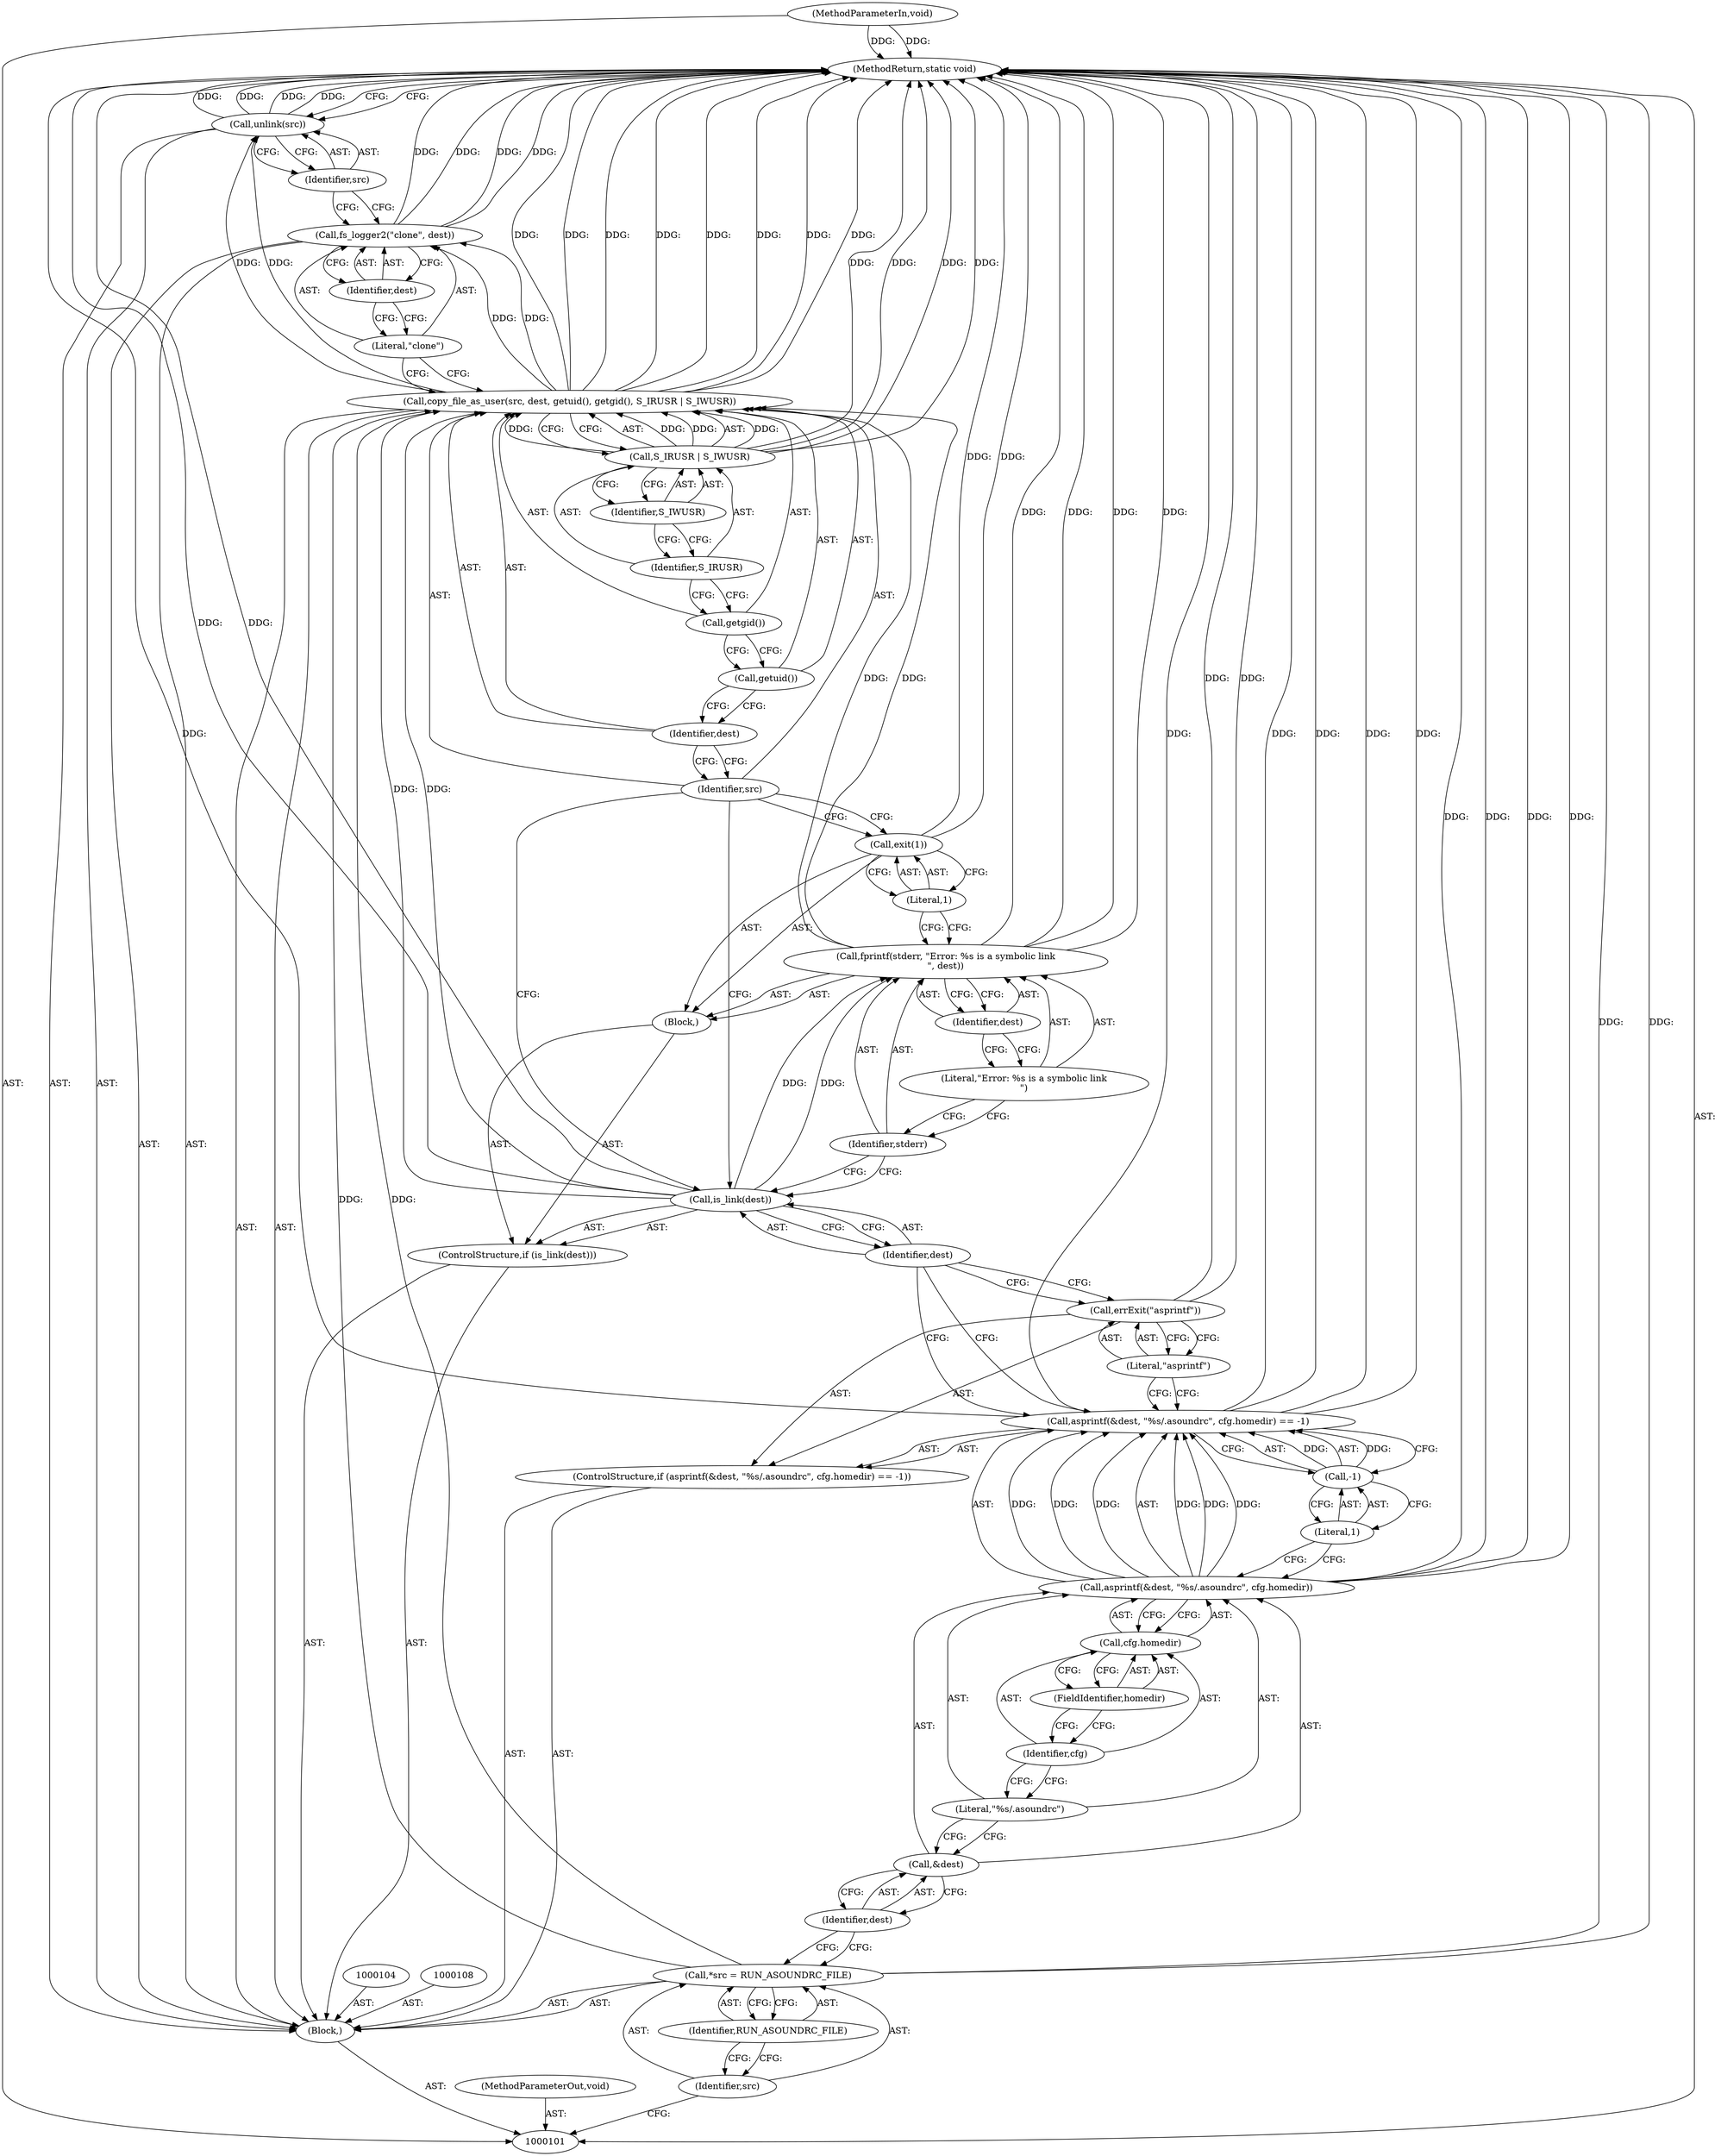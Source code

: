 digraph "0_firejail_903fd8a0789ca3cc3c21d84cd0282481515592ef" {
"1000145" [label="(MethodReturn,static void)"];
"1000102" [label="(MethodParameterIn,void)"];
"1000227" [label="(MethodParameterOut,void)"];
"1000103" [label="(Block,)"];
"1000132" [label="(Call,copy_file_as_user(src, dest, getuid(), getgid(), S_IRUSR | S_IWUSR))"];
"1000133" [label="(Identifier,src)"];
"1000134" [label="(Identifier,dest)"];
"1000135" [label="(Call,getuid())"];
"1000136" [label="(Call,getgid())"];
"1000137" [label="(Call,S_IRUSR | S_IWUSR)"];
"1000138" [label="(Identifier,S_IRUSR)"];
"1000139" [label="(Identifier,S_IWUSR)"];
"1000140" [label="(Call,fs_logger2(\"clone\", dest))"];
"1000141" [label="(Literal,\"clone\")"];
"1000142" [label="(Identifier,dest)"];
"1000143" [label="(Call,unlink(src))"];
"1000144" [label="(Identifier,src)"];
"1000107" [label="(Identifier,RUN_ASOUNDRC_FILE)"];
"1000105" [label="(Call,*src = RUN_ASOUNDRC_FILE)"];
"1000106" [label="(Identifier,src)"];
"1000112" [label="(Call,&dest)"];
"1000113" [label="(Identifier,dest)"];
"1000109" [label="(ControlStructure,if (asprintf(&dest, \"%s/.asoundrc\", cfg.homedir) == -1))"];
"1000114" [label="(Literal,\"%s/.asoundrc\")"];
"1000115" [label="(Call,cfg.homedir)"];
"1000116" [label="(Identifier,cfg)"];
"1000117" [label="(FieldIdentifier,homedir)"];
"1000118" [label="(Call,-1)"];
"1000119" [label="(Literal,1)"];
"1000110" [label="(Call,asprintf(&dest, \"%s/.asoundrc\", cfg.homedir) == -1)"];
"1000111" [label="(Call,asprintf(&dest, \"%s/.asoundrc\", cfg.homedir))"];
"1000121" [label="(Literal,\"asprintf\")"];
"1000120" [label="(Call,errExit(\"asprintf\"))"];
"1000124" [label="(Identifier,dest)"];
"1000122" [label="(ControlStructure,if (is_link(dest)))"];
"1000125" [label="(Block,)"];
"1000123" [label="(Call,is_link(dest))"];
"1000127" [label="(Identifier,stderr)"];
"1000128" [label="(Literal,\"Error: %s is a symbolic link\n\")"];
"1000126" [label="(Call,fprintf(stderr, \"Error: %s is a symbolic link\n\", dest))"];
"1000129" [label="(Identifier,dest)"];
"1000130" [label="(Call,exit(1))"];
"1000131" [label="(Literal,1)"];
"1000145" -> "1000101"  [label="AST: "];
"1000145" -> "1000143"  [label="CFG: "];
"1000140" -> "1000145"  [label="DDG: "];
"1000140" -> "1000145"  [label="DDG: "];
"1000105" -> "1000145"  [label="DDG: "];
"1000143" -> "1000145"  [label="DDG: "];
"1000143" -> "1000145"  [label="DDG: "];
"1000111" -> "1000145"  [label="DDG: "];
"1000111" -> "1000145"  [label="DDG: "];
"1000126" -> "1000145"  [label="DDG: "];
"1000126" -> "1000145"  [label="DDG: "];
"1000110" -> "1000145"  [label="DDG: "];
"1000110" -> "1000145"  [label="DDG: "];
"1000110" -> "1000145"  [label="DDG: "];
"1000137" -> "1000145"  [label="DDG: "];
"1000137" -> "1000145"  [label="DDG: "];
"1000132" -> "1000145"  [label="DDG: "];
"1000132" -> "1000145"  [label="DDG: "];
"1000132" -> "1000145"  [label="DDG: "];
"1000132" -> "1000145"  [label="DDG: "];
"1000130" -> "1000145"  [label="DDG: "];
"1000123" -> "1000145"  [label="DDG: "];
"1000102" -> "1000145"  [label="DDG: "];
"1000120" -> "1000145"  [label="DDG: "];
"1000102" -> "1000101"  [label="AST: "];
"1000102" -> "1000145"  [label="DDG: "];
"1000227" -> "1000101"  [label="AST: "];
"1000103" -> "1000101"  [label="AST: "];
"1000104" -> "1000103"  [label="AST: "];
"1000105" -> "1000103"  [label="AST: "];
"1000108" -> "1000103"  [label="AST: "];
"1000109" -> "1000103"  [label="AST: "];
"1000122" -> "1000103"  [label="AST: "];
"1000132" -> "1000103"  [label="AST: "];
"1000140" -> "1000103"  [label="AST: "];
"1000143" -> "1000103"  [label="AST: "];
"1000132" -> "1000103"  [label="AST: "];
"1000132" -> "1000137"  [label="CFG: "];
"1000133" -> "1000132"  [label="AST: "];
"1000134" -> "1000132"  [label="AST: "];
"1000135" -> "1000132"  [label="AST: "];
"1000136" -> "1000132"  [label="AST: "];
"1000137" -> "1000132"  [label="AST: "];
"1000141" -> "1000132"  [label="CFG: "];
"1000132" -> "1000145"  [label="DDG: "];
"1000132" -> "1000145"  [label="DDG: "];
"1000132" -> "1000145"  [label="DDG: "];
"1000132" -> "1000145"  [label="DDG: "];
"1000105" -> "1000132"  [label="DDG: "];
"1000126" -> "1000132"  [label="DDG: "];
"1000123" -> "1000132"  [label="DDG: "];
"1000137" -> "1000132"  [label="DDG: "];
"1000137" -> "1000132"  [label="DDG: "];
"1000132" -> "1000140"  [label="DDG: "];
"1000132" -> "1000143"  [label="DDG: "];
"1000133" -> "1000132"  [label="AST: "];
"1000133" -> "1000130"  [label="CFG: "];
"1000133" -> "1000123"  [label="CFG: "];
"1000134" -> "1000133"  [label="CFG: "];
"1000134" -> "1000132"  [label="AST: "];
"1000134" -> "1000133"  [label="CFG: "];
"1000135" -> "1000134"  [label="CFG: "];
"1000135" -> "1000132"  [label="AST: "];
"1000135" -> "1000134"  [label="CFG: "];
"1000136" -> "1000135"  [label="CFG: "];
"1000136" -> "1000132"  [label="AST: "];
"1000136" -> "1000135"  [label="CFG: "];
"1000138" -> "1000136"  [label="CFG: "];
"1000137" -> "1000132"  [label="AST: "];
"1000137" -> "1000139"  [label="CFG: "];
"1000138" -> "1000137"  [label="AST: "];
"1000139" -> "1000137"  [label="AST: "];
"1000132" -> "1000137"  [label="CFG: "];
"1000137" -> "1000145"  [label="DDG: "];
"1000137" -> "1000145"  [label="DDG: "];
"1000137" -> "1000132"  [label="DDG: "];
"1000137" -> "1000132"  [label="DDG: "];
"1000138" -> "1000137"  [label="AST: "];
"1000138" -> "1000136"  [label="CFG: "];
"1000139" -> "1000138"  [label="CFG: "];
"1000139" -> "1000137"  [label="AST: "];
"1000139" -> "1000138"  [label="CFG: "];
"1000137" -> "1000139"  [label="CFG: "];
"1000140" -> "1000103"  [label="AST: "];
"1000140" -> "1000142"  [label="CFG: "];
"1000141" -> "1000140"  [label="AST: "];
"1000142" -> "1000140"  [label="AST: "];
"1000144" -> "1000140"  [label="CFG: "];
"1000140" -> "1000145"  [label="DDG: "];
"1000140" -> "1000145"  [label="DDG: "];
"1000132" -> "1000140"  [label="DDG: "];
"1000141" -> "1000140"  [label="AST: "];
"1000141" -> "1000132"  [label="CFG: "];
"1000142" -> "1000141"  [label="CFG: "];
"1000142" -> "1000140"  [label="AST: "];
"1000142" -> "1000141"  [label="CFG: "];
"1000140" -> "1000142"  [label="CFG: "];
"1000143" -> "1000103"  [label="AST: "];
"1000143" -> "1000144"  [label="CFG: "];
"1000144" -> "1000143"  [label="AST: "];
"1000145" -> "1000143"  [label="CFG: "];
"1000143" -> "1000145"  [label="DDG: "];
"1000143" -> "1000145"  [label="DDG: "];
"1000132" -> "1000143"  [label="DDG: "];
"1000144" -> "1000143"  [label="AST: "];
"1000144" -> "1000140"  [label="CFG: "];
"1000143" -> "1000144"  [label="CFG: "];
"1000107" -> "1000105"  [label="AST: "];
"1000107" -> "1000106"  [label="CFG: "];
"1000105" -> "1000107"  [label="CFG: "];
"1000105" -> "1000103"  [label="AST: "];
"1000105" -> "1000107"  [label="CFG: "];
"1000106" -> "1000105"  [label="AST: "];
"1000107" -> "1000105"  [label="AST: "];
"1000113" -> "1000105"  [label="CFG: "];
"1000105" -> "1000145"  [label="DDG: "];
"1000105" -> "1000132"  [label="DDG: "];
"1000106" -> "1000105"  [label="AST: "];
"1000106" -> "1000101"  [label="CFG: "];
"1000107" -> "1000106"  [label="CFG: "];
"1000112" -> "1000111"  [label="AST: "];
"1000112" -> "1000113"  [label="CFG: "];
"1000113" -> "1000112"  [label="AST: "];
"1000114" -> "1000112"  [label="CFG: "];
"1000113" -> "1000112"  [label="AST: "];
"1000113" -> "1000105"  [label="CFG: "];
"1000112" -> "1000113"  [label="CFG: "];
"1000109" -> "1000103"  [label="AST: "];
"1000110" -> "1000109"  [label="AST: "];
"1000120" -> "1000109"  [label="AST: "];
"1000114" -> "1000111"  [label="AST: "];
"1000114" -> "1000112"  [label="CFG: "];
"1000116" -> "1000114"  [label="CFG: "];
"1000115" -> "1000111"  [label="AST: "];
"1000115" -> "1000117"  [label="CFG: "];
"1000116" -> "1000115"  [label="AST: "];
"1000117" -> "1000115"  [label="AST: "];
"1000111" -> "1000115"  [label="CFG: "];
"1000116" -> "1000115"  [label="AST: "];
"1000116" -> "1000114"  [label="CFG: "];
"1000117" -> "1000116"  [label="CFG: "];
"1000117" -> "1000115"  [label="AST: "];
"1000117" -> "1000116"  [label="CFG: "];
"1000115" -> "1000117"  [label="CFG: "];
"1000118" -> "1000110"  [label="AST: "];
"1000118" -> "1000119"  [label="CFG: "];
"1000119" -> "1000118"  [label="AST: "];
"1000110" -> "1000118"  [label="CFG: "];
"1000118" -> "1000110"  [label="DDG: "];
"1000119" -> "1000118"  [label="AST: "];
"1000119" -> "1000111"  [label="CFG: "];
"1000118" -> "1000119"  [label="CFG: "];
"1000110" -> "1000109"  [label="AST: "];
"1000110" -> "1000118"  [label="CFG: "];
"1000111" -> "1000110"  [label="AST: "];
"1000118" -> "1000110"  [label="AST: "];
"1000121" -> "1000110"  [label="CFG: "];
"1000124" -> "1000110"  [label="CFG: "];
"1000110" -> "1000145"  [label="DDG: "];
"1000110" -> "1000145"  [label="DDG: "];
"1000110" -> "1000145"  [label="DDG: "];
"1000111" -> "1000110"  [label="DDG: "];
"1000111" -> "1000110"  [label="DDG: "];
"1000111" -> "1000110"  [label="DDG: "];
"1000118" -> "1000110"  [label="DDG: "];
"1000111" -> "1000110"  [label="AST: "];
"1000111" -> "1000115"  [label="CFG: "];
"1000112" -> "1000111"  [label="AST: "];
"1000114" -> "1000111"  [label="AST: "];
"1000115" -> "1000111"  [label="AST: "];
"1000119" -> "1000111"  [label="CFG: "];
"1000111" -> "1000145"  [label="DDG: "];
"1000111" -> "1000145"  [label="DDG: "];
"1000111" -> "1000110"  [label="DDG: "];
"1000111" -> "1000110"  [label="DDG: "];
"1000111" -> "1000110"  [label="DDG: "];
"1000121" -> "1000120"  [label="AST: "];
"1000121" -> "1000110"  [label="CFG: "];
"1000120" -> "1000121"  [label="CFG: "];
"1000120" -> "1000109"  [label="AST: "];
"1000120" -> "1000121"  [label="CFG: "];
"1000121" -> "1000120"  [label="AST: "];
"1000124" -> "1000120"  [label="CFG: "];
"1000120" -> "1000145"  [label="DDG: "];
"1000124" -> "1000123"  [label="AST: "];
"1000124" -> "1000120"  [label="CFG: "];
"1000124" -> "1000110"  [label="CFG: "];
"1000123" -> "1000124"  [label="CFG: "];
"1000122" -> "1000103"  [label="AST: "];
"1000123" -> "1000122"  [label="AST: "];
"1000125" -> "1000122"  [label="AST: "];
"1000125" -> "1000122"  [label="AST: "];
"1000126" -> "1000125"  [label="AST: "];
"1000130" -> "1000125"  [label="AST: "];
"1000123" -> "1000122"  [label="AST: "];
"1000123" -> "1000124"  [label="CFG: "];
"1000124" -> "1000123"  [label="AST: "];
"1000127" -> "1000123"  [label="CFG: "];
"1000133" -> "1000123"  [label="CFG: "];
"1000123" -> "1000145"  [label="DDG: "];
"1000123" -> "1000126"  [label="DDG: "];
"1000123" -> "1000132"  [label="DDG: "];
"1000127" -> "1000126"  [label="AST: "];
"1000127" -> "1000123"  [label="CFG: "];
"1000128" -> "1000127"  [label="CFG: "];
"1000128" -> "1000126"  [label="AST: "];
"1000128" -> "1000127"  [label="CFG: "];
"1000129" -> "1000128"  [label="CFG: "];
"1000126" -> "1000125"  [label="AST: "];
"1000126" -> "1000129"  [label="CFG: "];
"1000127" -> "1000126"  [label="AST: "];
"1000128" -> "1000126"  [label="AST: "];
"1000129" -> "1000126"  [label="AST: "];
"1000131" -> "1000126"  [label="CFG: "];
"1000126" -> "1000145"  [label="DDG: "];
"1000126" -> "1000145"  [label="DDG: "];
"1000123" -> "1000126"  [label="DDG: "];
"1000126" -> "1000132"  [label="DDG: "];
"1000129" -> "1000126"  [label="AST: "];
"1000129" -> "1000128"  [label="CFG: "];
"1000126" -> "1000129"  [label="CFG: "];
"1000130" -> "1000125"  [label="AST: "];
"1000130" -> "1000131"  [label="CFG: "];
"1000131" -> "1000130"  [label="AST: "];
"1000133" -> "1000130"  [label="CFG: "];
"1000130" -> "1000145"  [label="DDG: "];
"1000131" -> "1000130"  [label="AST: "];
"1000131" -> "1000126"  [label="CFG: "];
"1000130" -> "1000131"  [label="CFG: "];
}
